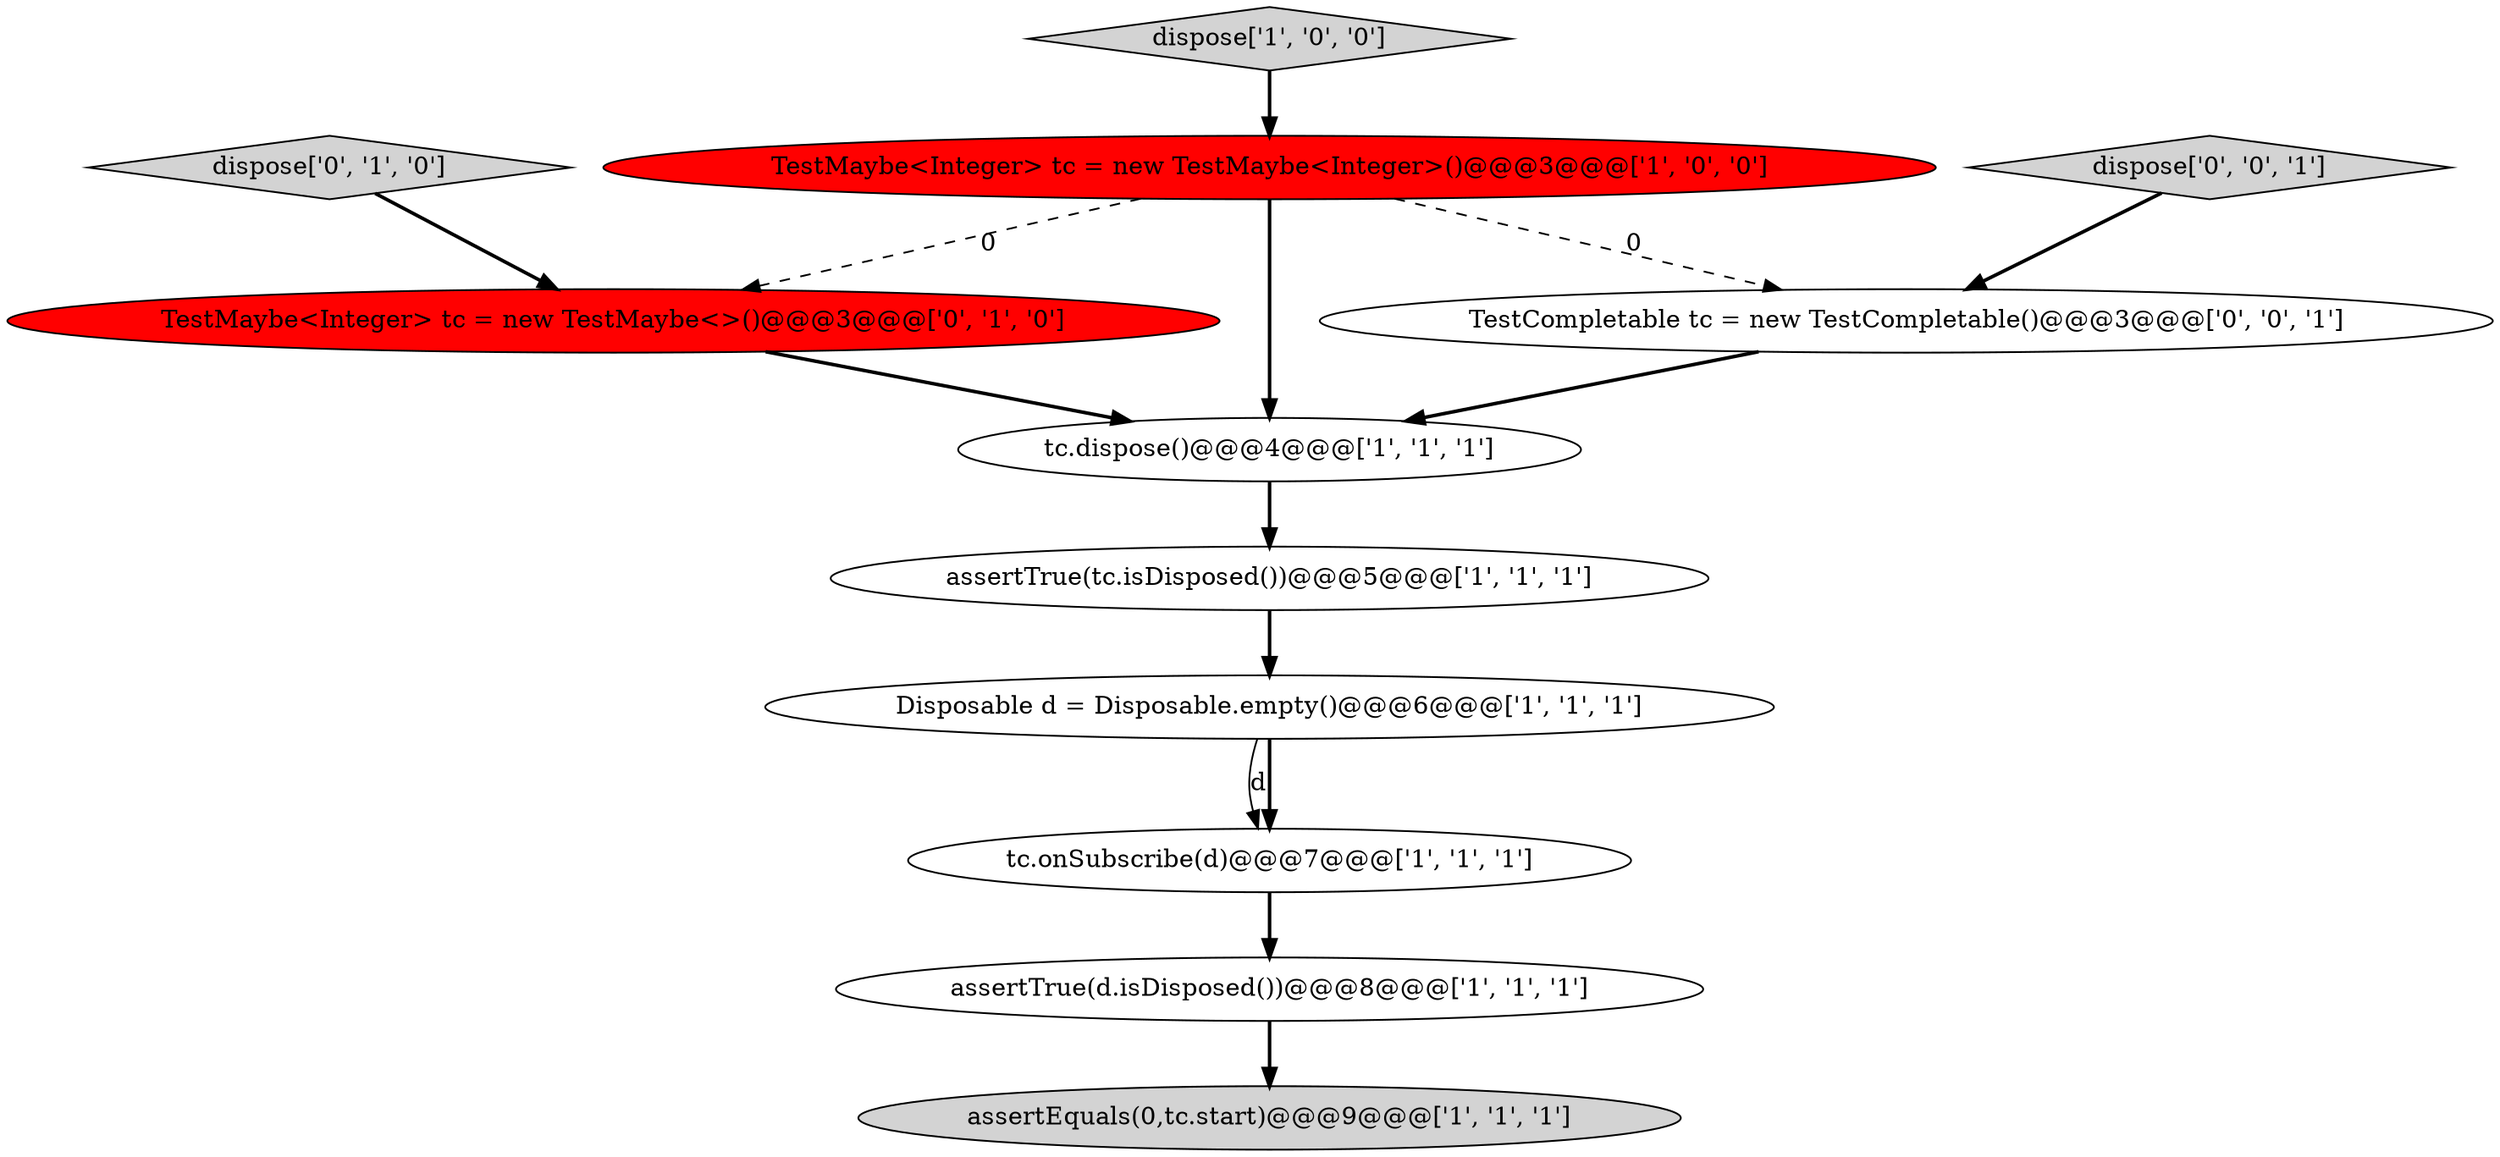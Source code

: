 digraph {
1 [style = filled, label = "tc.onSubscribe(d)@@@7@@@['1', '1', '1']", fillcolor = white, shape = ellipse image = "AAA0AAABBB1BBB"];
3 [style = filled, label = "TestMaybe<Integer> tc = new TestMaybe<Integer>()@@@3@@@['1', '0', '0']", fillcolor = red, shape = ellipse image = "AAA1AAABBB1BBB"];
8 [style = filled, label = "dispose['0', '1', '0']", fillcolor = lightgray, shape = diamond image = "AAA0AAABBB2BBB"];
9 [style = filled, label = "TestMaybe<Integer> tc = new TestMaybe<>()@@@3@@@['0', '1', '0']", fillcolor = red, shape = ellipse image = "AAA1AAABBB2BBB"];
4 [style = filled, label = "dispose['1', '0', '0']", fillcolor = lightgray, shape = diamond image = "AAA0AAABBB1BBB"];
10 [style = filled, label = "dispose['0', '0', '1']", fillcolor = lightgray, shape = diamond image = "AAA0AAABBB3BBB"];
7 [style = filled, label = "tc.dispose()@@@4@@@['1', '1', '1']", fillcolor = white, shape = ellipse image = "AAA0AAABBB1BBB"];
6 [style = filled, label = "assertTrue(d.isDisposed())@@@8@@@['1', '1', '1']", fillcolor = white, shape = ellipse image = "AAA0AAABBB1BBB"];
0 [style = filled, label = "assertEquals(0,tc.start)@@@9@@@['1', '1', '1']", fillcolor = lightgray, shape = ellipse image = "AAA0AAABBB1BBB"];
5 [style = filled, label = "assertTrue(tc.isDisposed())@@@5@@@['1', '1', '1']", fillcolor = white, shape = ellipse image = "AAA0AAABBB1BBB"];
11 [style = filled, label = "TestCompletable tc = new TestCompletable()@@@3@@@['0', '0', '1']", fillcolor = white, shape = ellipse image = "AAA0AAABBB3BBB"];
2 [style = filled, label = "Disposable d = Disposable.empty()@@@6@@@['1', '1', '1']", fillcolor = white, shape = ellipse image = "AAA0AAABBB1BBB"];
4->3 [style = bold, label=""];
5->2 [style = bold, label=""];
7->5 [style = bold, label=""];
1->6 [style = bold, label=""];
6->0 [style = bold, label=""];
3->7 [style = bold, label=""];
9->7 [style = bold, label=""];
2->1 [style = solid, label="d"];
3->9 [style = dashed, label="0"];
2->1 [style = bold, label=""];
11->7 [style = bold, label=""];
3->11 [style = dashed, label="0"];
8->9 [style = bold, label=""];
10->11 [style = bold, label=""];
}
